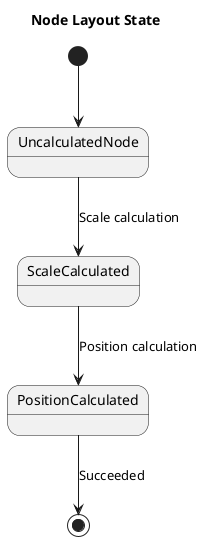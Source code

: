 @startuml Layout Calculation General

title Node Layout State

[*] --> UncalculatedNode
UncalculatedNode --> ScaleCalculated : Scale calculation
ScaleCalculated --> PositionCalculated : Position calculation
PositionCalculated --> [*] : Succeeded

@enduml
